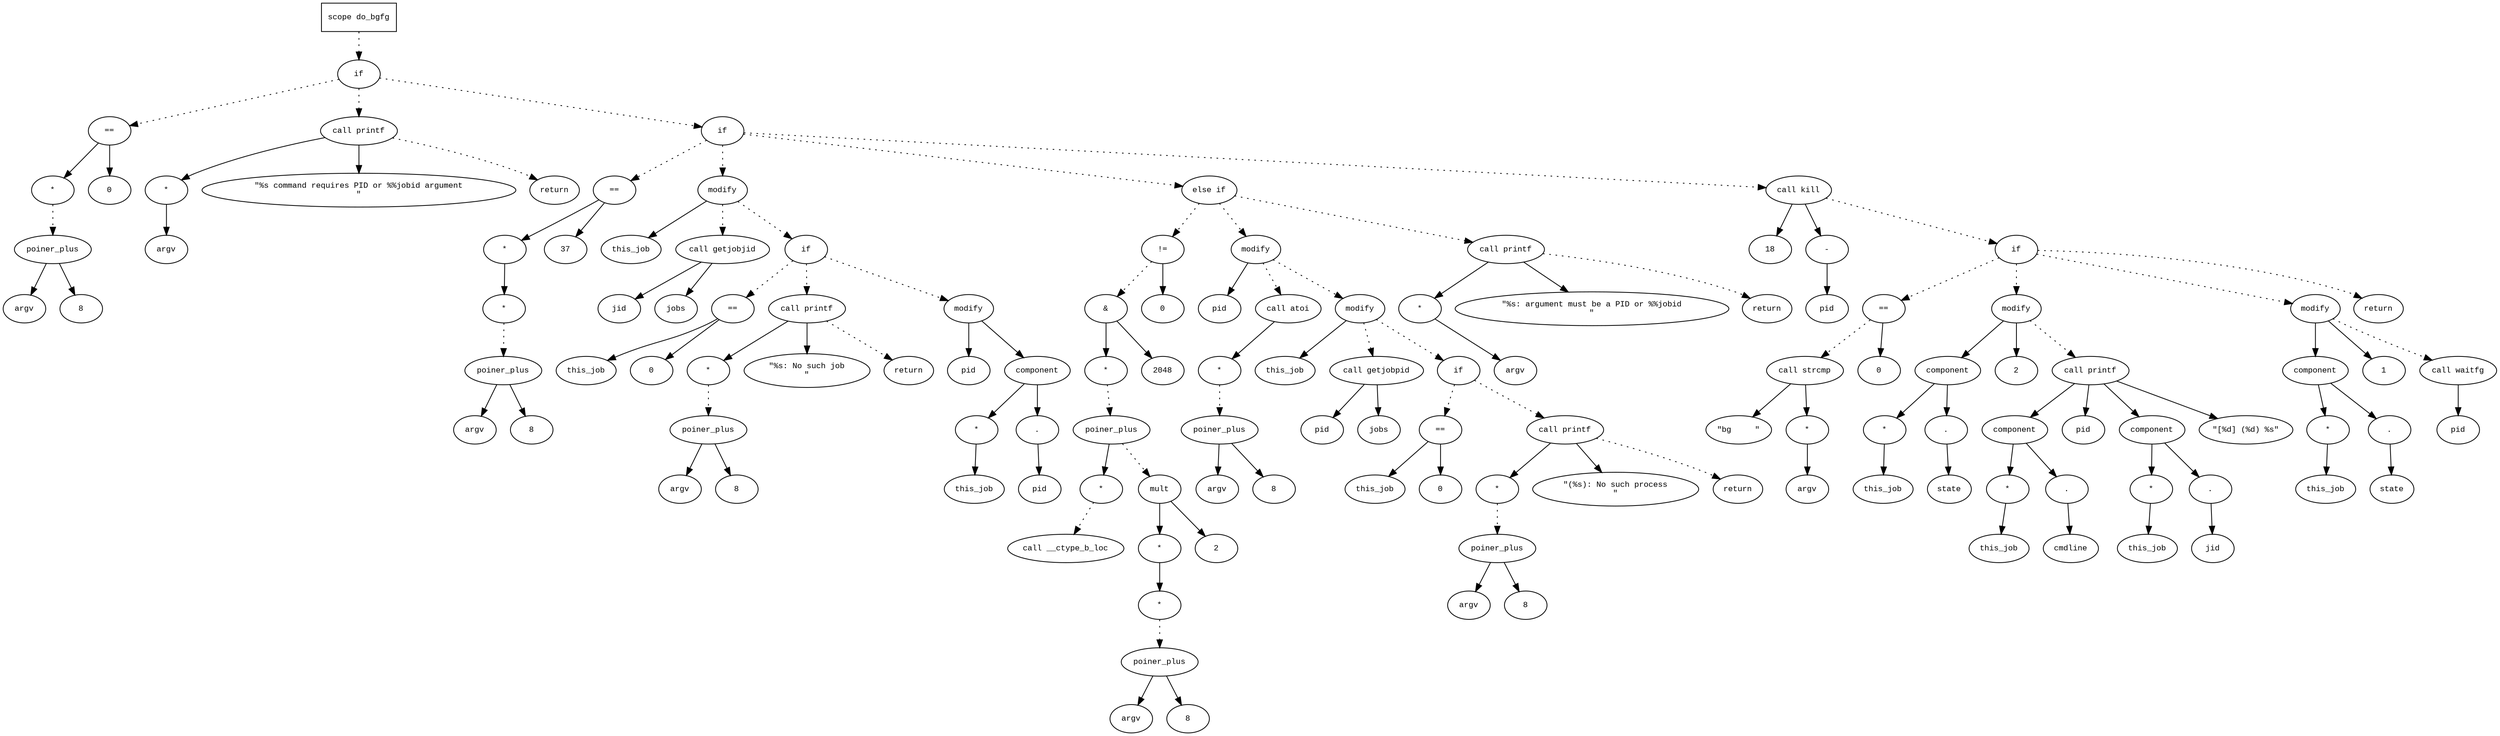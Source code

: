 digraph AST {
  graph [fontname="Times New Roman",fontsize=10];
  node  [fontname="Courier New",fontsize=10];
  edge  [fontname="Times New Roman",fontsize=10];

  node1 [label="scope do_bgfg",shape=box];
  node2 [label="if",shape=ellipse];
  node1 -> node2 [style=dotted];
  node3 [label="==",shape=ellipse];
  node4 [label="*",shape=ellipse];
  node5 [label="poiner_plus",shape=ellipse];
  node6 [label="argv",shape=ellipse];
  node5 -> node6;
  node7 [label="8",shape=ellipse];
  node5 -> node7;
  node4 -> node5 [style=dotted];
  node3 -> node4;
  node8 [label="0",shape=ellipse];
  node3 -> node8;
  node2 -> node3 [style=dotted];
  node9 [label="call printf",shape=ellipse];
  node10 [label="*",shape=ellipse];
  node11 [label="argv",shape=ellipse];
  node10 -> node11;
  node9 -> node10;
  node12 [label="\"%s command requires PID or %%jobid argument
\"",shape=ellipse];
  node9 -> node12;
  node2 -> node9 [style=dotted];
  node13 [label="return",shape=ellipse];
  node9 -> node13 [style=dotted];
  node14 [label="if",shape=ellipse];
  node2 -> node14 [style=dotted];
  node15 [label="==",shape=ellipse];
  node16 [label="*",shape=ellipse];
  node17 [label="*",shape=ellipse];
  node18 [label="poiner_plus",shape=ellipse];
  node19 [label="argv",shape=ellipse];
  node18 -> node19;
  node20 [label="8",shape=ellipse];
  node18 -> node20;
  node17 -> node18 [style=dotted];
  node16 -> node17;
  node15 -> node16;
  node21 [label="37",shape=ellipse];
  node15 -> node21;
  node14 -> node15 [style=dotted];
  node22 [label="modify",shape=ellipse];
  node23 [label="this_job",shape=ellipse];
  node22 -> node23;
  node24 [label="call getjobjid",shape=ellipse];
  node25 [label="jid",shape=ellipse];
  node24 -> node25;
  node26 [label="jobs",shape=ellipse];
  node24 -> node26;
  node22 -> node24 [style=dotted];
  node14 -> node22 [style=dotted];
  node27 [label="if",shape=ellipse];
  node22 -> node27 [style=dotted];
  node28 [label="==",shape=ellipse];
  node29 [label="this_job",shape=ellipse];
  node28 -> node29;
  node30 [label="0",shape=ellipse];
  node28 -> node30;
  node27 -> node28 [style=dotted];
  node31 [label="call printf",shape=ellipse];
  node32 [label="*",shape=ellipse];
  node33 [label="poiner_plus",shape=ellipse];
  node34 [label="argv",shape=ellipse];
  node33 -> node34;
  node35 [label="8",shape=ellipse];
  node33 -> node35;
  node32 -> node33 [style=dotted];
  node31 -> node32;
  node36 [label="\"%s: No such job
\"",shape=ellipse];
  node31 -> node36;
  node27 -> node31 [style=dotted];
  node37 [label="return",shape=ellipse];
  node31 -> node37 [style=dotted];
  node38 [label="modify",shape=ellipse];
  node39 [label="pid",shape=ellipse];
  node38 -> node39;
  node40 [label="component",shape=ellipse];
  node38 -> node40;
  node41 [label="*",shape=ellipse];
  node42 [label="this_job",shape=ellipse];
  node41 -> node42;
  node40 -> node41;
  node43 [label=".",shape=ellipse];
  node40 -> node43;
  node44 [label="pid",shape=ellipse];
  node43 -> node44;
  node27 -> node38 [style=dotted];
  node45 [label="else if",shape=ellipse];
  node14 -> node45 [style=dotted];
  node46 [label="!=",shape=ellipse];
  node47 [label="&",shape=ellipse];
  node48 [label="*",shape=ellipse];
  node49 [label="poiner_plus",shape=ellipse];
  node50 [label="*",shape=ellipse];
  node51 [label="call __ctype_b_loc",shape=ellipse];
  node50 -> node51 [style=dotted];
  node49 -> node50;
  node52 [label="mult",shape=ellipse];
  node53 [label="*",shape=ellipse];
  node54 [label="*",shape=ellipse];
  node55 [label="poiner_plus",shape=ellipse];
  node56 [label="argv",shape=ellipse];
  node55 -> node56;
  node57 [label="8",shape=ellipse];
  node55 -> node57;
  node54 -> node55 [style=dotted];
  node53 -> node54;
  node52 -> node53;
  node58 [label="2",shape=ellipse];
  node52 -> node58;
  node49 -> node52 [style=dotted];
  node48 -> node49 [style=dotted];
  node47 -> node48;
  node59 [label="2048",shape=ellipse];
  node47 -> node59;
  node46 -> node47 [style=dotted];
  node60 [label="0",shape=ellipse];
  node46 -> node60;
  node45 -> node46 [style=dotted];
  node61 [label="modify",shape=ellipse];
  node62 [label="pid",shape=ellipse];
  node61 -> node62;
  node63 [label="call atoi",shape=ellipse];
  node64 [label="*",shape=ellipse];
  node65 [label="poiner_plus",shape=ellipse];
  node66 [label="argv",shape=ellipse];
  node65 -> node66;
  node67 [label="8",shape=ellipse];
  node65 -> node67;
  node64 -> node65 [style=dotted];
  node63 -> node64;
  node61 -> node63 [style=dotted];
  node45 -> node61 [style=dotted];
  node68 [label="modify",shape=ellipse];
  node69 [label="this_job",shape=ellipse];
  node68 -> node69;
  node70 [label="call getjobpid",shape=ellipse];
  node71 [label="pid",shape=ellipse];
  node70 -> node71;
  node72 [label="jobs",shape=ellipse];
  node70 -> node72;
  node68 -> node70 [style=dotted];
  node61 -> node68 [style=dotted];
  node73 [label="if",shape=ellipse];
  node68 -> node73 [style=dotted];
  node74 [label="==",shape=ellipse];
  node75 [label="this_job",shape=ellipse];
  node74 -> node75;
  node76 [label="0",shape=ellipse];
  node74 -> node76;
  node73 -> node74 [style=dotted];
  node77 [label="call printf",shape=ellipse];
  node78 [label="*",shape=ellipse];
  node79 [label="poiner_plus",shape=ellipse];
  node80 [label="argv",shape=ellipse];
  node79 -> node80;
  node81 [label="8",shape=ellipse];
  node79 -> node81;
  node78 -> node79 [style=dotted];
  node77 -> node78;
  node82 [label="\"(%s): No such process
\"",shape=ellipse];
  node77 -> node82;
  node73 -> node77 [style=dotted];
  node83 [label="return",shape=ellipse];
  node77 -> node83 [style=dotted];
  node84 [label="call printf",shape=ellipse];
  node85 [label="*",shape=ellipse];
  node86 [label="argv",shape=ellipse];
  node85 -> node86;
  node84 -> node85;
  node87 [label="\"%s: argument must be a PID or %%jobid
\"",shape=ellipse];
  node84 -> node87;
  node45 -> node84 [style=dotted];
  node88 [label="return",shape=ellipse];
  node84 -> node88 [style=dotted];
  node89 [label="call kill",shape=ellipse];
  node90 [label="18",shape=ellipse];
  node89 -> node90;
  node91 [label="-",shape=ellipse];
  node92 [label="pid",shape=ellipse];
  node91 -> node92;
  node89 -> node91;
  node14 -> node89 [style=dotted];
  node93 [label="if",shape=ellipse];
  node89 -> node93 [style=dotted];
  node94 [label="==",shape=ellipse];
  node95 [label="call strcmp",shape=ellipse];
  node96 [label="\"bg     \"",shape=ellipse];
  node95 -> node96;
  node97 [label="*",shape=ellipse];
  node98 [label="argv",shape=ellipse];
  node97 -> node98;
  node95 -> node97;
  node94 -> node95 [style=dotted];
  node99 [label="0",shape=ellipse];
  node94 -> node99;
  node93 -> node94 [style=dotted];
  node100 [label="modify",shape=ellipse];
  node101 [label="component",shape=ellipse];
  node100 -> node101;
  node102 [label="*",shape=ellipse];
  node103 [label="this_job",shape=ellipse];
  node102 -> node103;
  node101 -> node102;
  node104 [label=".",shape=ellipse];
  node101 -> node104;
  node105 [label="state",shape=ellipse];
  node104 -> node105;
  node106 [label="2",shape=ellipse];
  node100 -> node106;
  node93 -> node100 [style=dotted];
  node107 [label="call printf",shape=ellipse];
  node108 [label="component",shape=ellipse];
  node107 -> node108;
  node109 [label="*",shape=ellipse];
  node110 [label="this_job",shape=ellipse];
  node109 -> node110;
  node108 -> node109;
  node111 [label=".",shape=ellipse];
  node108 -> node111;
  node112 [label="cmdline",shape=ellipse];
  node111 -> node112;
  node113 [label="pid",shape=ellipse];
  node107 -> node113;
  node114 [label="component",shape=ellipse];
  node107 -> node114;
  node115 [label="*",shape=ellipse];
  node116 [label="this_job",shape=ellipse];
  node115 -> node116;
  node114 -> node115;
  node117 [label=".",shape=ellipse];
  node114 -> node117;
  node118 [label="jid",shape=ellipse];
  node117 -> node118;
  node119 [label="\"[%d] (%d) %s\"",shape=ellipse];
  node107 -> node119;
  node100 -> node107 [style=dotted];
  node120 [label="modify",shape=ellipse];
  node121 [label="component",shape=ellipse];
  node120 -> node121;
  node122 [label="*",shape=ellipse];
  node123 [label="this_job",shape=ellipse];
  node122 -> node123;
  node121 -> node122;
  node124 [label=".",shape=ellipse];
  node121 -> node124;
  node125 [label="state",shape=ellipse];
  node124 -> node125;
  node126 [label="1",shape=ellipse];
  node120 -> node126;
  node93 -> node120 [style=dotted];
  node127 [label="call waitfg",shape=ellipse];
  node128 [label="pid",shape=ellipse];
  node127 -> node128;
  node120 -> node127 [style=dotted];
  node129 [label="return",shape=ellipse];
  node93 -> node129 [style=dotted];
} 